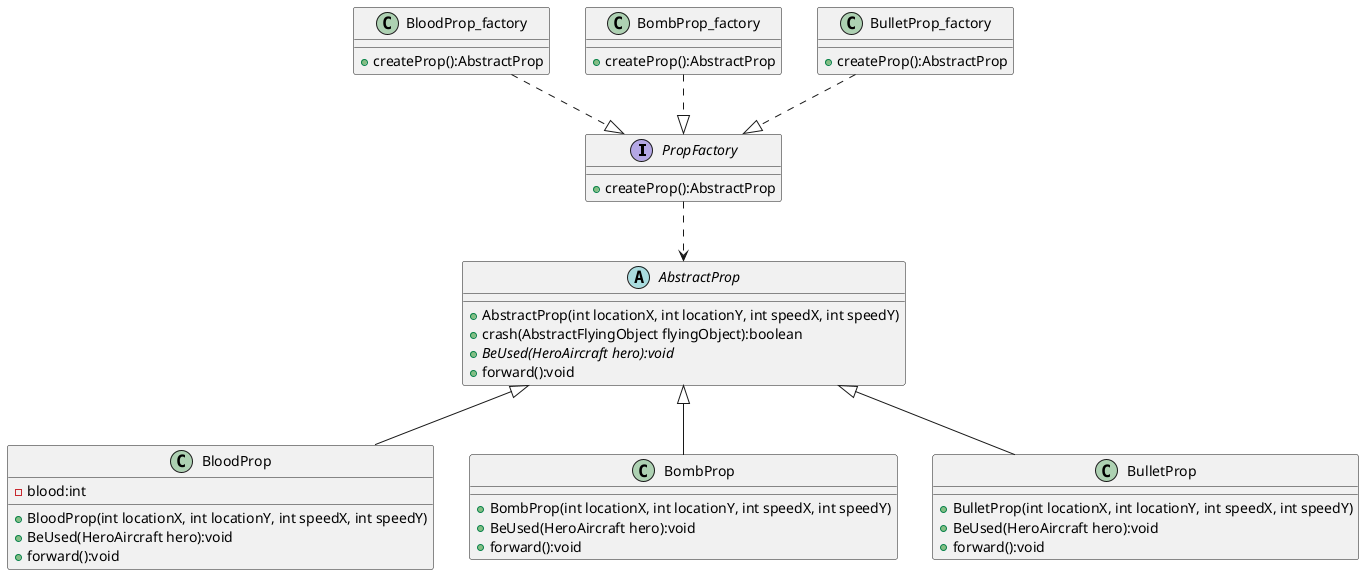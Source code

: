 @startuml
'https://plantuml.com/sequence-diagram

interface PropFactory{
    + createProp():AbstractProp
}

class BloodProp_factory{
    + createProp():AbstractProp
}
class BombProp_factory{
    + createProp():AbstractProp
}
class BulletProp_factory{
    + createProp():AbstractProp
}

abstract class AbstractProp{
    + AbstractProp(int locationX, int locationY, int speedX, int speedY)
    + crash(AbstractFlyingObject flyingObject):boolean
    + {abstract} BeUsed(HeroAircraft hero):void
    + forward():void
}

class BloodProp{
    -blood:int
    + BloodProp(int locationX, int locationY, int speedX, int speedY)
    + BeUsed(HeroAircraft hero):void
    + forward():void
}

class BombProp{
    + BombProp(int locationX, int locationY, int speedX, int speedY)
    + BeUsed(HeroAircraft hero):void
    + forward():void
}

class BulletProp{
    + BulletProp(int locationX, int locationY, int speedX, int speedY)
    + BeUsed(HeroAircraft hero):void
    + forward():void
}
AbstractProp <|-- BloodProp
AbstractProp <|-- BombProp
AbstractProp <|-- BulletProp
PropFactory..>AbstractProp
BloodProp_factory..|>PropFactory
BombProp_factory..|>PropFactory
BulletProp_factory..|>PropFactory
@enduml